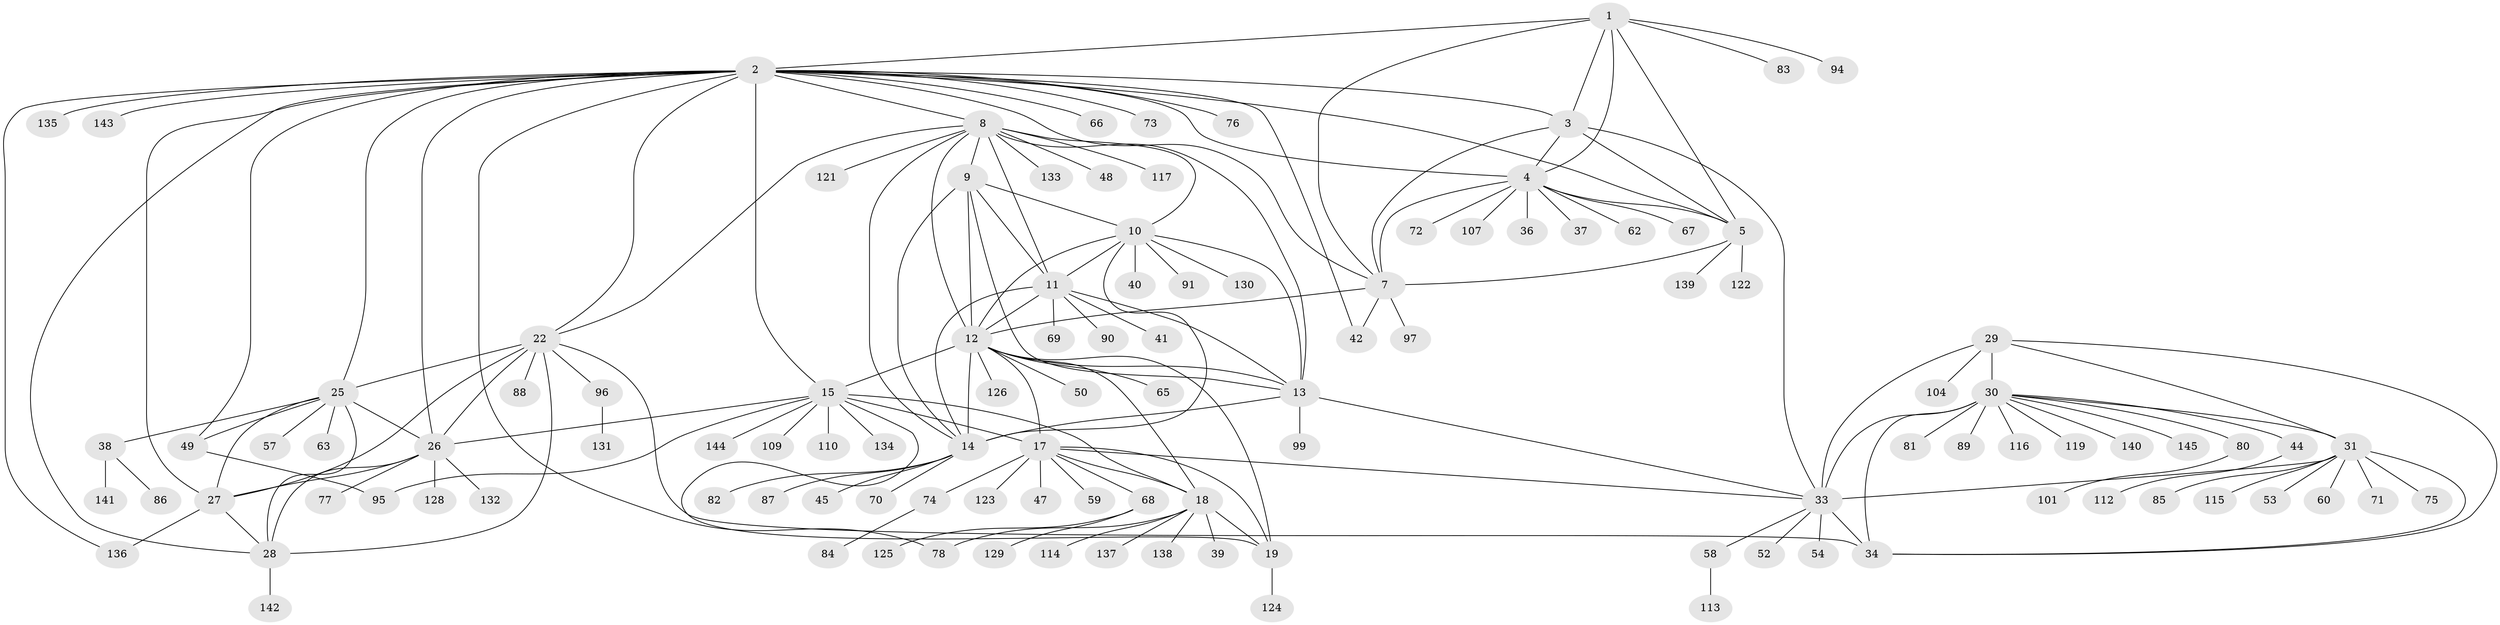 // Generated by graph-tools (version 1.1) at 2025/52/02/27/25 19:52:15]
// undirected, 116 vertices, 174 edges
graph export_dot {
graph [start="1"]
  node [color=gray90,style=filled];
  1 [super="+103"];
  2 [super="+24"];
  3 [super="+79"];
  4 [super="+6"];
  5 [super="+111"];
  7 [super="+120"];
  8 [super="+102"];
  9;
  10 [super="+43"];
  11 [super="+118"];
  12 [super="+20"];
  13 [super="+100"];
  14 [super="+55"];
  15 [super="+16"];
  17 [super="+21"];
  18 [super="+108"];
  19 [super="+105"];
  22 [super="+23"];
  25 [super="+98"];
  26;
  27 [super="+127"];
  28 [super="+46"];
  29 [super="+92"];
  30 [super="+32"];
  31 [super="+56"];
  33 [super="+35"];
  34 [super="+64"];
  36;
  37 [super="+61"];
  38;
  39;
  40 [super="+51"];
  41;
  42 [super="+106"];
  44;
  45;
  47;
  48;
  49;
  50;
  52;
  53;
  54;
  57;
  58;
  59;
  60;
  62;
  63;
  65;
  66;
  67;
  68 [super="+93"];
  69;
  70;
  71;
  72;
  73;
  74;
  75;
  76;
  77;
  78;
  80;
  81;
  82;
  83;
  84;
  85;
  86;
  87;
  88;
  89;
  90;
  91;
  94;
  95;
  96;
  97;
  99;
  101;
  104;
  107;
  109;
  110;
  112;
  113;
  114;
  115;
  116;
  117;
  119;
  121;
  122;
  123;
  124;
  125;
  126;
  128;
  129;
  130;
  131;
  132;
  133;
  134;
  135;
  136;
  137;
  138;
  139;
  140;
  141;
  142;
  143;
  144;
  145;
  1 -- 2;
  1 -- 3;
  1 -- 4 [weight=2];
  1 -- 5;
  1 -- 7;
  1 -- 83;
  1 -- 94;
  2 -- 3;
  2 -- 4 [weight=2];
  2 -- 5;
  2 -- 7;
  2 -- 15;
  2 -- 49;
  2 -- 66;
  2 -- 73;
  2 -- 76;
  2 -- 135;
  2 -- 136;
  2 -- 143;
  2 -- 42;
  2 -- 78;
  2 -- 22 [weight=2];
  2 -- 25;
  2 -- 26;
  2 -- 27;
  2 -- 28;
  2 -- 8;
  3 -- 4 [weight=2];
  3 -- 5;
  3 -- 7;
  3 -- 33;
  4 -- 5 [weight=2];
  4 -- 7 [weight=2];
  4 -- 36;
  4 -- 67;
  4 -- 72;
  4 -- 107;
  4 -- 37;
  4 -- 62;
  5 -- 7;
  5 -- 122;
  5 -- 139;
  7 -- 12;
  7 -- 42;
  7 -- 97;
  8 -- 9;
  8 -- 10;
  8 -- 11;
  8 -- 12;
  8 -- 13;
  8 -- 14;
  8 -- 48;
  8 -- 117;
  8 -- 121;
  8 -- 133;
  8 -- 22;
  9 -- 10;
  9 -- 11;
  9 -- 12;
  9 -- 13;
  9 -- 14;
  10 -- 11;
  10 -- 12;
  10 -- 13;
  10 -- 14;
  10 -- 40;
  10 -- 91;
  10 -- 130;
  11 -- 12;
  11 -- 13;
  11 -- 14;
  11 -- 41;
  11 -- 69;
  11 -- 90;
  12 -- 13;
  12 -- 14;
  12 -- 50;
  12 -- 65;
  12 -- 15 [weight=2];
  12 -- 17 [weight=2];
  12 -- 18;
  12 -- 19;
  12 -- 126;
  13 -- 14;
  13 -- 33;
  13 -- 99;
  14 -- 45;
  14 -- 70;
  14 -- 82;
  14 -- 87;
  15 -- 17 [weight=4];
  15 -- 18 [weight=2];
  15 -- 19 [weight=2];
  15 -- 26;
  15 -- 95;
  15 -- 109;
  15 -- 134;
  15 -- 110;
  15 -- 144;
  17 -- 18 [weight=2];
  17 -- 19 [weight=2];
  17 -- 33;
  17 -- 123;
  17 -- 68;
  17 -- 74;
  17 -- 47;
  17 -- 59;
  18 -- 19;
  18 -- 39;
  18 -- 78;
  18 -- 114;
  18 -- 137;
  18 -- 138;
  19 -- 124;
  22 -- 25 [weight=2];
  22 -- 26 [weight=2];
  22 -- 27 [weight=2];
  22 -- 28 [weight=2];
  22 -- 34;
  22 -- 88;
  22 -- 96;
  25 -- 26;
  25 -- 27;
  25 -- 28;
  25 -- 38;
  25 -- 49;
  25 -- 57;
  25 -- 63;
  26 -- 27;
  26 -- 28;
  26 -- 77;
  26 -- 128;
  26 -- 132;
  27 -- 28;
  27 -- 136;
  28 -- 142;
  29 -- 30 [weight=2];
  29 -- 31;
  29 -- 33 [weight=2];
  29 -- 34;
  29 -- 104;
  30 -- 31 [weight=2];
  30 -- 33 [weight=4];
  30 -- 34 [weight=2];
  30 -- 44;
  30 -- 116;
  30 -- 119;
  30 -- 145;
  30 -- 140;
  30 -- 80;
  30 -- 81;
  30 -- 89;
  31 -- 33 [weight=2];
  31 -- 34;
  31 -- 53;
  31 -- 60;
  31 -- 71;
  31 -- 75;
  31 -- 85;
  31 -- 115;
  33 -- 34 [weight=2];
  33 -- 52;
  33 -- 54;
  33 -- 58;
  38 -- 86;
  38 -- 141;
  44 -- 112;
  49 -- 95;
  58 -- 113;
  68 -- 125;
  68 -- 129;
  74 -- 84;
  80 -- 101;
  96 -- 131;
}
